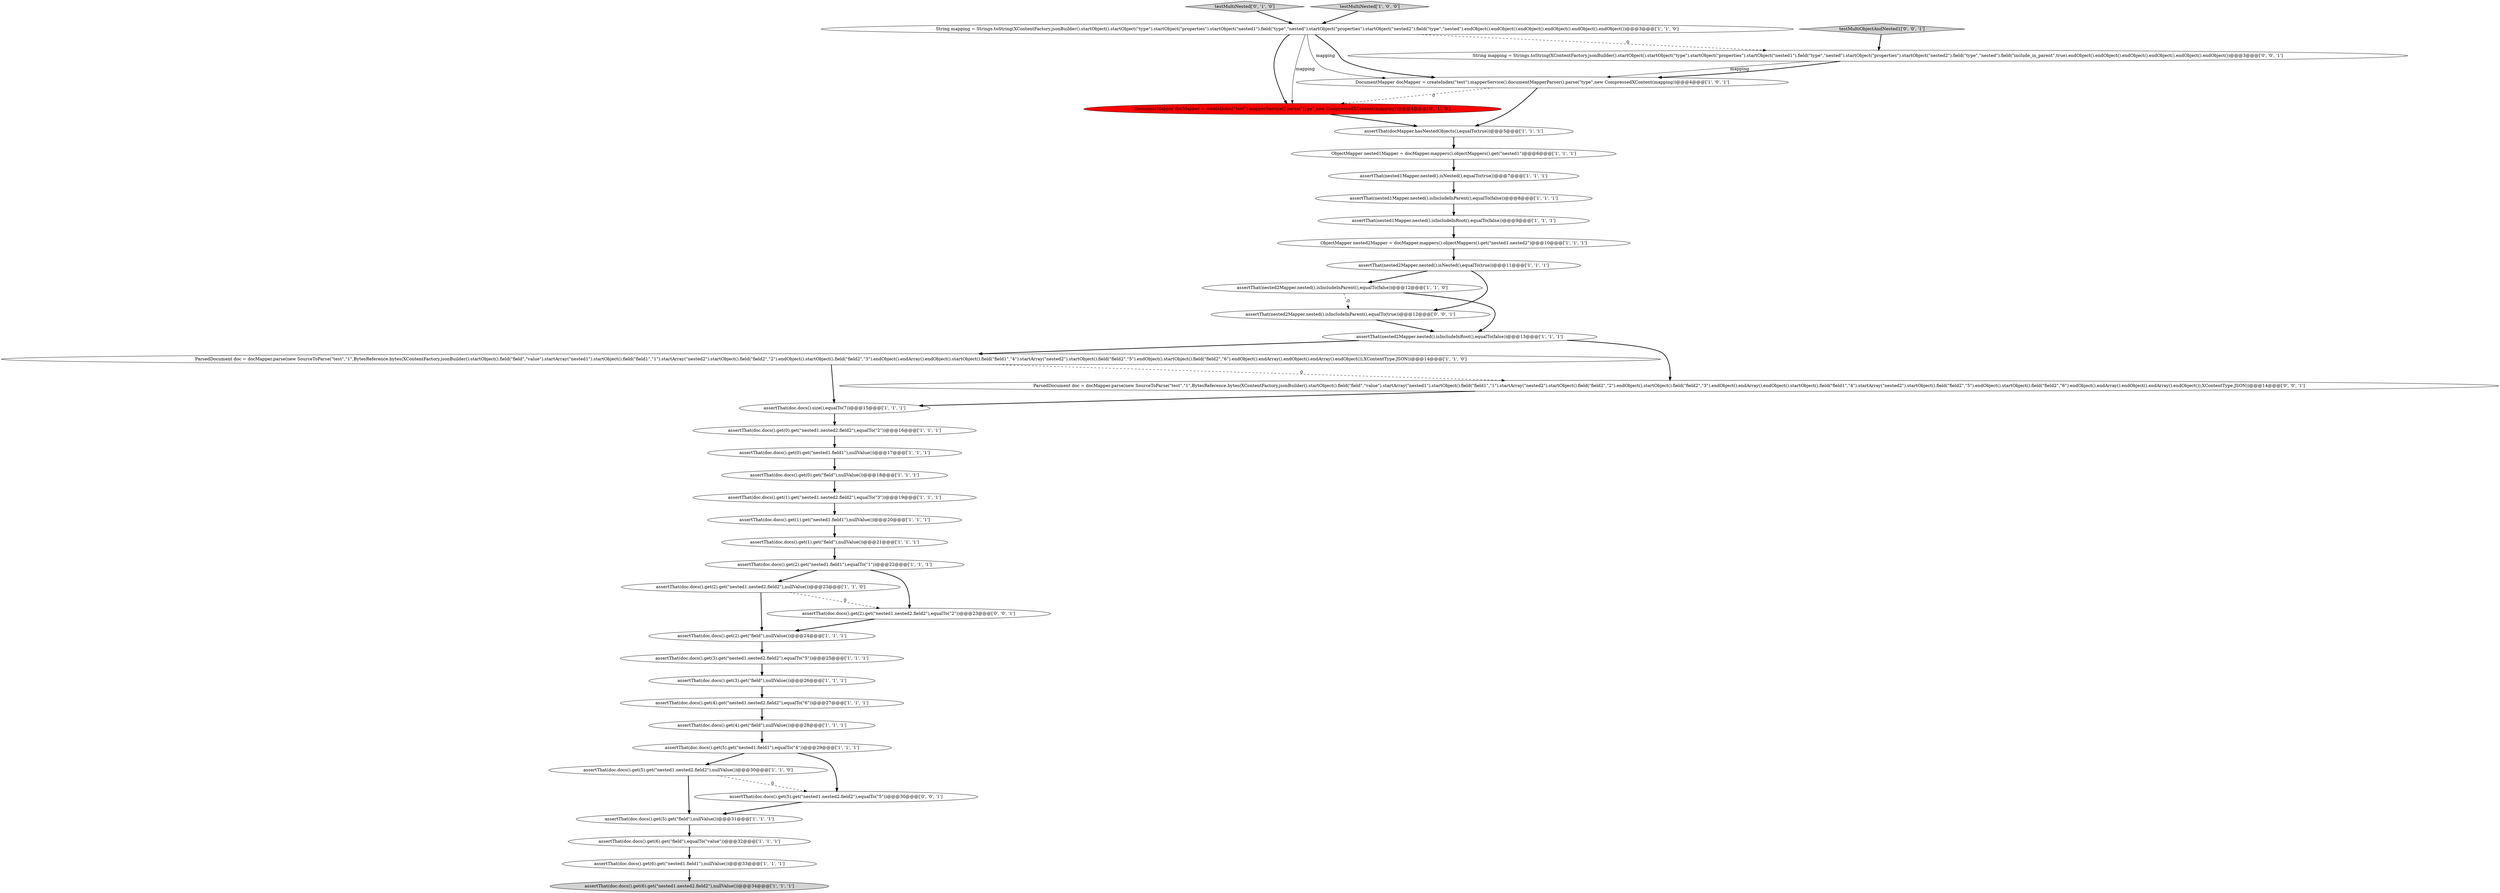 digraph {
11 [style = filled, label = "ParsedDocument doc = docMapper.parse(new SourceToParse(\"test\",\"1\",BytesReference.bytes(XContentFactory.jsonBuilder().startObject().field(\"field\",\"value\").startArray(\"nested1\").startObject().field(\"field1\",\"1\").startArray(\"nested2\").startObject().field(\"field2\",\"2\").endObject().startObject().field(\"field2\",\"3\").endObject().endArray().endObject().startObject().field(\"field1\",\"4\").startArray(\"nested2\").startObject().field(\"field2\",\"5\").endObject().startObject().field(\"field2\",\"6\").endObject().endArray().endObject().endArray().endObject()),XContentType.JSON))@@@14@@@['1', '1', '0']", fillcolor = white, shape = ellipse image = "AAA0AAABBB1BBB"];
26 [style = filled, label = "assertThat(doc.docs().get(2).get(\"nested1.nested2.field2\"),nullValue())@@@23@@@['1', '1', '0']", fillcolor = white, shape = ellipse image = "AAA0AAABBB1BBB"];
32 [style = filled, label = "String mapping = Strings.toString(XContentFactory.jsonBuilder().startObject().startObject(\"type\").startObject(\"properties\").startObject(\"nested1\").field(\"type\",\"nested\").startObject(\"properties\").startObject(\"nested2\").field(\"type\",\"nested\").endObject().endObject().endObject().endObject().endObject().endObject())@@@3@@@['1', '1', '0']", fillcolor = white, shape = ellipse image = "AAA0AAABBB1BBB"];
33 [style = filled, label = "DocumentMapper docMapper = createIndex(\"test\").mapperService().parse(\"type\",new CompressedXContent(mapping))@@@4@@@['0', '1', '0']", fillcolor = red, shape = ellipse image = "AAA1AAABBB2BBB"];
34 [style = filled, label = "testMultiNested['0', '1', '0']", fillcolor = lightgray, shape = diamond image = "AAA0AAABBB2BBB"];
37 [style = filled, label = "assertThat(doc.docs().get(2).get(\"nested1.nested2.field2\"),equalTo(\"2\"))@@@23@@@['0', '0', '1']", fillcolor = white, shape = ellipse image = "AAA0AAABBB3BBB"];
30 [style = filled, label = "assertThat(doc.docs().get(5).get(\"field\"),nullValue())@@@31@@@['1', '1', '1']", fillcolor = white, shape = ellipse image = "AAA0AAABBB1BBB"];
14 [style = filled, label = "assertThat(doc.docs().get(1).get(\"nested1.field1\"),nullValue())@@@20@@@['1', '1', '1']", fillcolor = white, shape = ellipse image = "AAA0AAABBB1BBB"];
28 [style = filled, label = "assertThat(doc.docs().get(0).get(\"field\"),nullValue())@@@18@@@['1', '1', '1']", fillcolor = white, shape = ellipse image = "AAA0AAABBB1BBB"];
40 [style = filled, label = "String mapping = Strings.toString(XContentFactory.jsonBuilder().startObject().startObject(\"type\").startObject(\"properties\").startObject(\"nested1\").field(\"type\",\"nested\").startObject(\"properties\").startObject(\"nested2\").field(\"type\",\"nested\").field(\"include_in_parent\",true).endObject().endObject().endObject().endObject().endObject().endObject())@@@3@@@['0', '0', '1']", fillcolor = white, shape = ellipse image = "AAA0AAABBB3BBB"];
19 [style = filled, label = "assertThat(doc.docs().get(6).get(\"nested1.nested2.field2\"),nullValue())@@@34@@@['1', '1', '1']", fillcolor = lightgray, shape = ellipse image = "AAA0AAABBB1BBB"];
35 [style = filled, label = "testMultiObjectAndNested1['0', '0', '1']", fillcolor = lightgray, shape = diamond image = "AAA0AAABBB3BBB"];
1 [style = filled, label = "testMultiNested['1', '0', '0']", fillcolor = lightgray, shape = diamond image = "AAA0AAABBB1BBB"];
39 [style = filled, label = "assertThat(nested2Mapper.nested().isIncludeInParent(),equalTo(true))@@@12@@@['0', '0', '1']", fillcolor = white, shape = ellipse image = "AAA0AAABBB3BBB"];
18 [style = filled, label = "assertThat(nested2Mapper.nested().isIncludeInParent(),equalTo(false))@@@12@@@['1', '1', '0']", fillcolor = white, shape = ellipse image = "AAA0AAABBB1BBB"];
38 [style = filled, label = "ParsedDocument doc = docMapper.parse(new SourceToParse(\"test\",\"1\",BytesReference.bytes(XContentFactory.jsonBuilder().startObject().field(\"field\",\"value\").startArray(\"nested1\").startObject().field(\"field1\",\"1\").startArray(\"nested2\").startObject().field(\"field2\",\"2\").endObject().startObject().field(\"field2\",\"3\").endObject().endArray().endObject().startObject().field(\"field1\",\"4\").startArray(\"nested2\").startObject().field(\"field2\",\"5\").endObject().startObject().field(\"field2\",\"6\").endObject().endArray().endObject().endArray().endObject()),XContentType.JSON))@@@14@@@['0', '0', '1']", fillcolor = white, shape = ellipse image = "AAA0AAABBB3BBB"];
24 [style = filled, label = "DocumentMapper docMapper = createIndex(\"test\").mapperService().documentMapperParser().parse(\"type\",new CompressedXContent(mapping))@@@4@@@['1', '0', '1']", fillcolor = white, shape = ellipse image = "AAA0AAABBB1BBB"];
25 [style = filled, label = "assertThat(doc.docs().get(4).get(\"field\"),nullValue())@@@28@@@['1', '1', '1']", fillcolor = white, shape = ellipse image = "AAA0AAABBB1BBB"];
27 [style = filled, label = "assertThat(nested1Mapper.nested().isIncludeInRoot(),equalTo(false))@@@9@@@['1', '1', '1']", fillcolor = white, shape = ellipse image = "AAA0AAABBB1BBB"];
7 [style = filled, label = "assertThat(doc.docs().get(6).get(\"nested1.field1\"),nullValue())@@@33@@@['1', '1', '1']", fillcolor = white, shape = ellipse image = "AAA0AAABBB1BBB"];
13 [style = filled, label = "assertThat(nested1Mapper.nested().isIncludeInParent(),equalTo(false))@@@8@@@['1', '1', '1']", fillcolor = white, shape = ellipse image = "AAA0AAABBB1BBB"];
16 [style = filled, label = "assertThat(nested2Mapper.nested().isNested(),equalTo(true))@@@11@@@['1', '1', '1']", fillcolor = white, shape = ellipse image = "AAA0AAABBB1BBB"];
2 [style = filled, label = "assertThat(doc.docs().get(5).get(\"nested1.nested2.field2\"),nullValue())@@@30@@@['1', '1', '0']", fillcolor = white, shape = ellipse image = "AAA0AAABBB1BBB"];
29 [style = filled, label = "assertThat(doc.docs().get(5).get(\"nested1.field1\"),equalTo(\"4\"))@@@29@@@['1', '1', '1']", fillcolor = white, shape = ellipse image = "AAA0AAABBB1BBB"];
20 [style = filled, label = "assertThat(doc.docs().get(2).get(\"nested1.field1\"),equalTo(\"1\"))@@@22@@@['1', '1', '1']", fillcolor = white, shape = ellipse image = "AAA0AAABBB1BBB"];
15 [style = filled, label = "assertThat(doc.docs().size(),equalTo(7))@@@15@@@['1', '1', '1']", fillcolor = white, shape = ellipse image = "AAA0AAABBB1BBB"];
3 [style = filled, label = "ObjectMapper nested2Mapper = docMapper.mappers().objectMappers().get(\"nested1.nested2\")@@@10@@@['1', '1', '1']", fillcolor = white, shape = ellipse image = "AAA0AAABBB1BBB"];
31 [style = filled, label = "assertThat(docMapper.hasNestedObjects(),equalTo(true))@@@5@@@['1', '1', '1']", fillcolor = white, shape = ellipse image = "AAA0AAABBB1BBB"];
9 [style = filled, label = "assertThat(nested1Mapper.nested().isNested(),equalTo(true))@@@7@@@['1', '1', '1']", fillcolor = white, shape = ellipse image = "AAA0AAABBB1BBB"];
12 [style = filled, label = "assertThat(doc.docs().get(0).get(\"nested1.field1\"),nullValue())@@@17@@@['1', '1', '1']", fillcolor = white, shape = ellipse image = "AAA0AAABBB1BBB"];
0 [style = filled, label = "assertThat(doc.docs().get(6).get(\"field\"),equalTo(\"value\"))@@@32@@@['1', '1', '1']", fillcolor = white, shape = ellipse image = "AAA0AAABBB1BBB"];
36 [style = filled, label = "assertThat(doc.docs().get(5).get(\"nested1.nested2.field2\"),equalTo(\"5\"))@@@30@@@['0', '0', '1']", fillcolor = white, shape = ellipse image = "AAA0AAABBB3BBB"];
22 [style = filled, label = "assertThat(doc.docs().get(2).get(\"field\"),nullValue())@@@24@@@['1', '1', '1']", fillcolor = white, shape = ellipse image = "AAA0AAABBB1BBB"];
21 [style = filled, label = "assertThat(doc.docs().get(1).get(\"nested1.nested2.field2\"),equalTo(\"3\"))@@@19@@@['1', '1', '1']", fillcolor = white, shape = ellipse image = "AAA0AAABBB1BBB"];
4 [style = filled, label = "assertThat(nested2Mapper.nested().isIncludeInRoot(),equalTo(false))@@@13@@@['1', '1', '1']", fillcolor = white, shape = ellipse image = "AAA0AAABBB1BBB"];
8 [style = filled, label = "assertThat(doc.docs().get(4).get(\"nested1.nested2.field2\"),equalTo(\"6\"))@@@27@@@['1', '1', '1']", fillcolor = white, shape = ellipse image = "AAA0AAABBB1BBB"];
6 [style = filled, label = "ObjectMapper nested1Mapper = docMapper.mappers().objectMappers().get(\"nested1\")@@@6@@@['1', '1', '1']", fillcolor = white, shape = ellipse image = "AAA0AAABBB1BBB"];
5 [style = filled, label = "assertThat(doc.docs().get(3).get(\"nested1.nested2.field2\"),equalTo(\"5\"))@@@25@@@['1', '1', '1']", fillcolor = white, shape = ellipse image = "AAA0AAABBB1BBB"];
23 [style = filled, label = "assertThat(doc.docs().get(0).get(\"nested1.nested2.field2\"),equalTo(\"2\"))@@@16@@@['1', '1', '1']", fillcolor = white, shape = ellipse image = "AAA0AAABBB1BBB"];
17 [style = filled, label = "assertThat(doc.docs().get(3).get(\"field\"),nullValue())@@@26@@@['1', '1', '1']", fillcolor = white, shape = ellipse image = "AAA0AAABBB1BBB"];
10 [style = filled, label = "assertThat(doc.docs().get(1).get(\"field\"),nullValue())@@@21@@@['1', '1', '1']", fillcolor = white, shape = ellipse image = "AAA0AAABBB1BBB"];
29->36 [style = bold, label=""];
17->8 [style = bold, label=""];
15->23 [style = bold, label=""];
10->20 [style = bold, label=""];
16->18 [style = bold, label=""];
4->38 [style = bold, label=""];
12->28 [style = bold, label=""];
24->33 [style = dashed, label="0"];
20->26 [style = bold, label=""];
27->3 [style = bold, label=""];
14->10 [style = bold, label=""];
40->24 [style = solid, label="mapping"];
25->29 [style = bold, label=""];
3->16 [style = bold, label=""];
5->17 [style = bold, label=""];
38->15 [style = bold, label=""];
22->5 [style = bold, label=""];
39->4 [style = bold, label=""];
32->33 [style = bold, label=""];
11->15 [style = bold, label=""];
26->22 [style = bold, label=""];
0->7 [style = bold, label=""];
11->38 [style = dashed, label="0"];
18->39 [style = dashed, label="0"];
32->24 [style = solid, label="mapping"];
35->40 [style = bold, label=""];
37->22 [style = bold, label=""];
36->30 [style = bold, label=""];
28->21 [style = bold, label=""];
13->27 [style = bold, label=""];
29->2 [style = bold, label=""];
31->6 [style = bold, label=""];
18->4 [style = bold, label=""];
32->40 [style = dashed, label="0"];
2->36 [style = dashed, label="0"];
24->31 [style = bold, label=""];
32->33 [style = solid, label="mapping"];
26->37 [style = dashed, label="0"];
20->37 [style = bold, label=""];
9->13 [style = bold, label=""];
1->32 [style = bold, label=""];
33->31 [style = bold, label=""];
40->24 [style = bold, label=""];
34->32 [style = bold, label=""];
23->12 [style = bold, label=""];
16->39 [style = bold, label=""];
30->0 [style = bold, label=""];
6->9 [style = bold, label=""];
2->30 [style = bold, label=""];
4->11 [style = bold, label=""];
32->24 [style = bold, label=""];
7->19 [style = bold, label=""];
8->25 [style = bold, label=""];
21->14 [style = bold, label=""];
}
